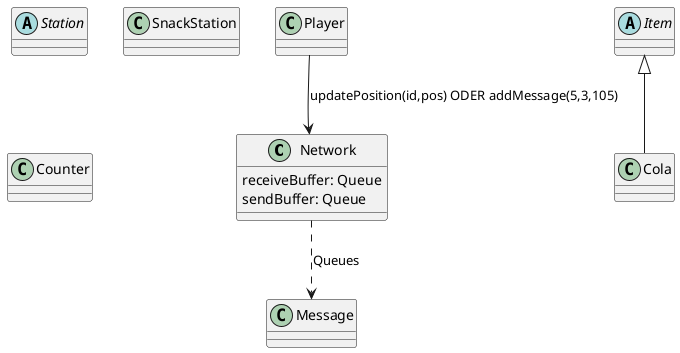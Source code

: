 @startuml
class Network{
    receiveBuffer: Queue
    sendBuffer: Queue

}
class Message{

}
Network ..> Message : Queues
Player --> Network : updatePosition(id,pos) ODER addMessage(5,3,105)

abstract class Item
class Cola extends Item

class Player

abstract class Station
class SnackStation

class Counter

@enduml